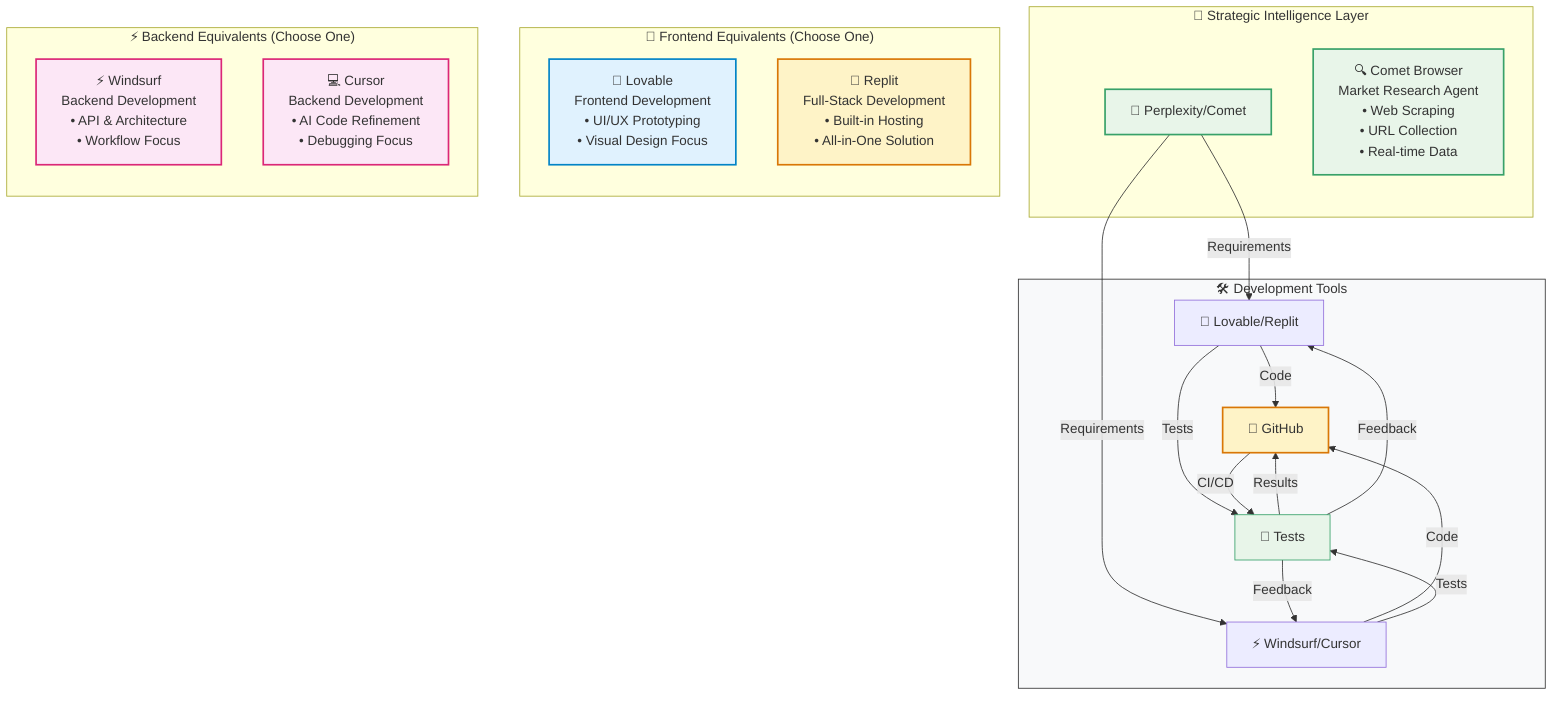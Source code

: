 graph TD
    %% AI Toolkit Ecosystem - Strategic Role Mapping with Enhanced Testing
    subgraph Strategic["🧠 Strategic Intelligence Layer"]
        PERP[🧠 Perplexity AI<br/>Product Manager & Strategist<br/>• Market Analysis<br/>• Competitive Research<br/>• Innovation Ideation]
        COMET[🔍 Comet Browser<br/>Market Research Agent<br/>• Web Scraping<br/>• URL Collection<br/>• Real-time Data]
    end

    subgraph Frontend["🎨 Frontend Equivalents (Choose One)"]
        direction TB
        
        LOVABLE[🎨 Lovable<br/>Frontend Development<br/>• UI/UX Prototyping<br/>• Visual Design Focus]
        REPLIT[🚀 Replit<br/>Full-Stack Development<br/>• Built-in Hosting<br/>• All-in-One Solution]
        
        class LOVABLE,REPLIT frontend
    end

    subgraph Backend["⚡ Backend Equivalents (Choose One)"]
        direction TB
        
        WINDSURF[⚡ Windsurf<br/>Backend Development<br/>• API & Architecture<br/>• Workflow Focus]
        CURSOR[💻 Cursor<br/>Backend Development<br/>• AI Code Refinement<br/>• Debugging Focus]
        
        class WINDSURF,CURSOR backend
    end
    
    %% Main Tools
    subgraph TOOLS["🛠️ Development Tools"]
        direction LR
        PERP[🧠 Perplexity/Comet]
        FRONT[🎨 Lovable/Replit]
        BACK[⚡ Windsurf/Cursor]
        GITHUB[📁 GitHub]
        TEST[🧪 Tests]
    end

    %% Main Flow
    PERP -->|Requirements| FRONT & BACK
    
    %% Frontend Connections
    FRONT -->|Code| GITHUB
    FRONT -->|Tests| TEST
    
    %% Backend Connections
    BACK -->|Code| GITHUB
    BACK -->|Tests| TEST
    
    %% Testing Flow
    GITHUB -->|CI/CD| TEST
    TEST -->|Results| GITHUB
    TEST -->|Feedback| FRONT & BACK
    
    %% Styles
    style TOOLS fill:#f8f9fa,stroke:#333,stroke-width:1px
    style TEST fill:#e8f5e9,stroke:#38a169

    %% Styling
    classDef strategic fill:#e8f5e9,stroke:#38a169,stroke-width:2px
    classDef frontend fill:#e0f2fe,stroke:#0284c7,stroke-width:2px
    classDef backend fill:#fce7f6,stroke:#db2777,stroke-width:2px
    classDef integration fill:#fef3c7,stroke:#d97706,stroke-width:2px
    classDef testing fill:#ecfdf5,stroke:#059669,stroke-width:2px,stroke-dasharray: 5 5
    classDef decision fill:#fff,stroke:#000,stroke-width:2px
    classDef action fill:#fef2f2,stroke:#dc2626,stroke-width:2px

    class PERP,COMET strategic
    class LOVABLE frontend
    class WINDSURF,CURSOR backend
    class REPLIT,GITHUB integration
    class PERP_TEST testing
    class PASS decision
    class FIX action